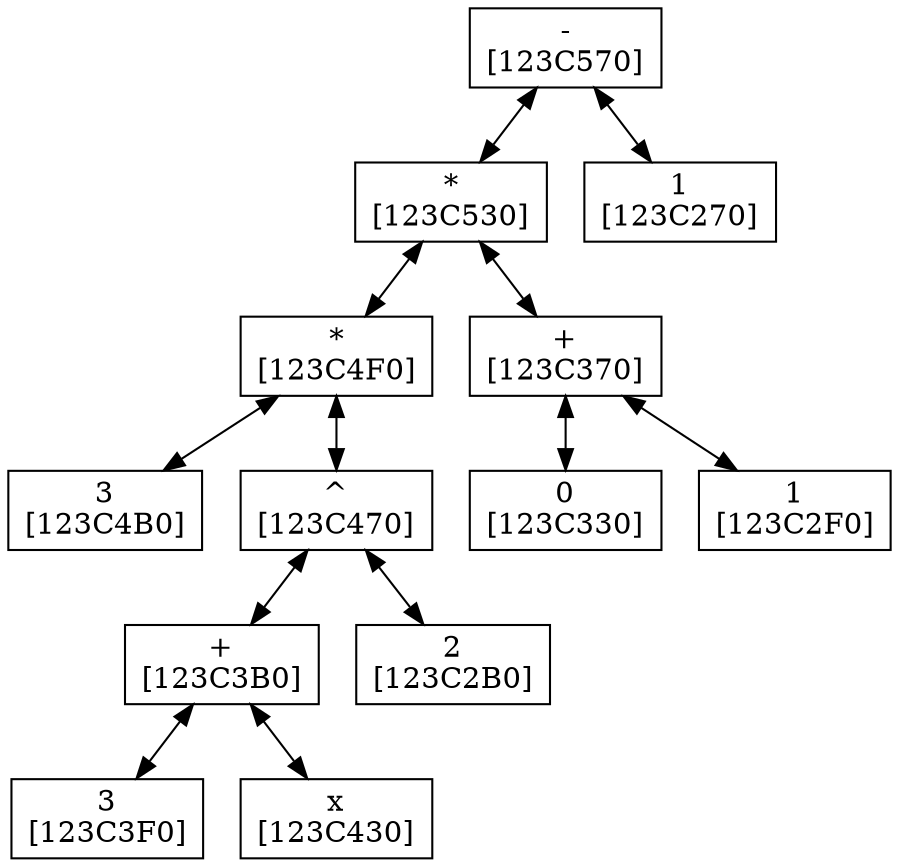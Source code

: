 digraph Tree
{
	node[shape = polygon]; edge[dir=both];
	"-
[123C570]"->"*
[123C530]"
	"*
[123C530]"->"*
[123C4F0]"
	"*
[123C4F0]"->"3
[123C4B0]"
	"*
[123C4F0]"->"^
[123C470]"
	"^
[123C470]"->"+
[123C3B0]"
	"+
[123C3B0]"->"3
[123C3F0]"
	"+
[123C3B0]"->"x
[123C430]"
	"^
[123C470]"->"2
[123C2B0]"
	"*
[123C530]"->"+
[123C370]"
	"+
[123C370]"->"0
[123C330]"
	"+
[123C370]"->"1
[123C2F0]"
	"-
[123C570]"->"1
[123C270]"
}